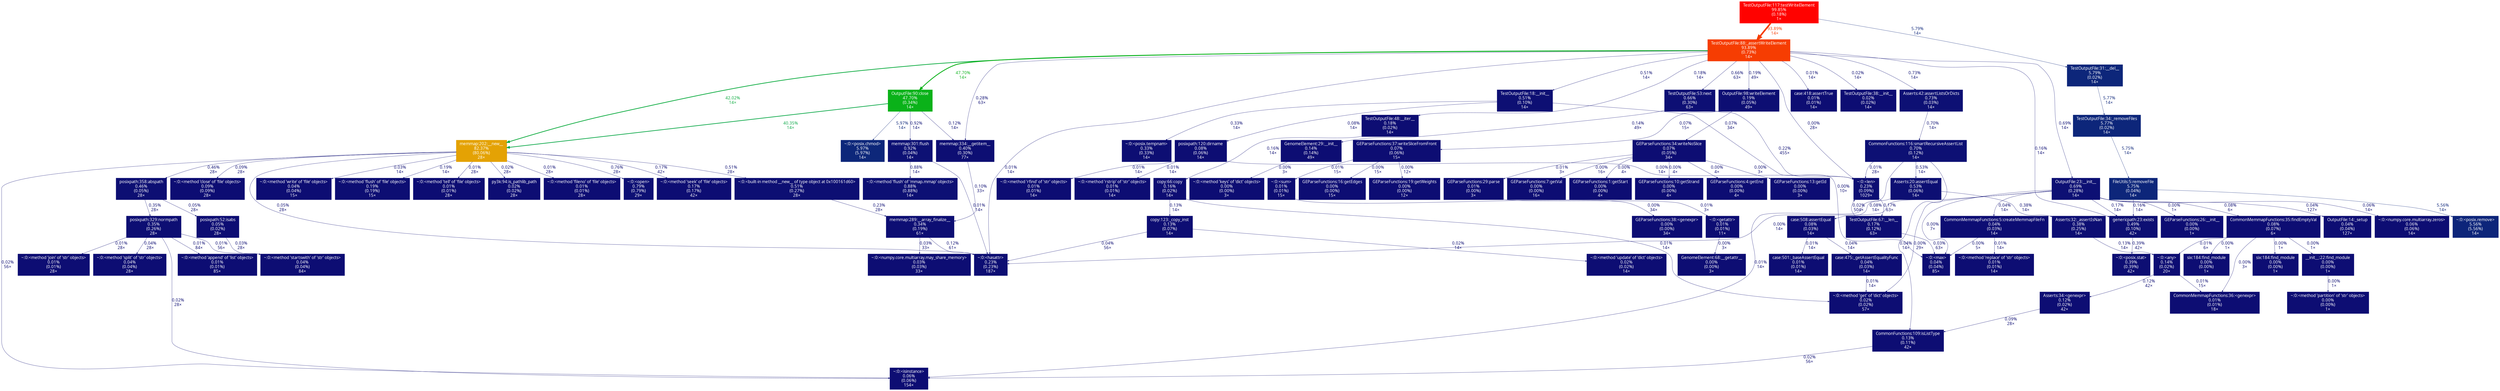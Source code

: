 digraph {
	graph [fontname=vera, nodesep=0.125, ranksep=0.25];
	node [fontcolor=white, fontname=vera, height=0, shape=box, style=filled, width=0];
	edge [fontname=vera];
	0 [color="#0d0d73", fontcolor="#ffffff", fontsize="10.00", label="posixpath:52:isabs\n0.05%\n(0.02%)\n28×", tooltip="/Users/sveinugu/miniconda2/lib/python2.7/posixpath.py"];
	0 -> 116 [arrowsize="0.35", color="#0d0d73", fontcolor="#0d0d73", fontsize="10.00", label="0.03%\n28×", labeldistance="0.50", penwidth="0.50"];
	1 [color="#0d0f73", fontcolor="#ffffff", fontsize="10.00", label="posixpath:358:abspath\n0.46%\n(0.05%)\n28×", tooltip="/Users/sveinugu/miniconda2/lib/python2.7/posixpath.py"];
	1 -> 0 [arrowsize="0.35", color="#0d0d73", fontcolor="#0d0d73", fontsize="10.00", label="0.05%\n28×", labeldistance="0.50", penwidth="0.50"];
	1 -> 7 [arrowsize="0.35", color="#0d0e73", fontcolor="#0d0e73", fontsize="10.00", label="0.35%\n28×", labeldistance="0.50", penwidth="0.50"];
	2 [color="#0d0d73", fontcolor="#ffffff", fontsize="10.00", label="~:0:<method 'fileno' of 'file' objects>\n0.01%\n(0.01%)\n28×", tooltip="~"];
	3 [color="#e4a204", fontcolor="#ffffff", fontsize="10.00", label="memmap:202:__new__\n82.37%\n(80.06%)\n28×", tooltip="/Users/sveinugu/miniconda2/lib/python2.7/site-packages/numpy/core/memmap.py"];
	3 -> 1 [arrowsize="0.35", color="#0d0f73", fontcolor="#0d0f73", fontsize="10.00", label="0.46%\n28×", labeldistance="0.50", penwidth="0.50"];
	3 -> 2 [arrowsize="0.35", color="#0d0d73", fontcolor="#0d0d73", fontsize="10.00", label="0.01%\n28×", labeldistance="0.50", penwidth="0.50"];
	3 -> 34 [arrowsize="0.35", color="#0d1074", fontcolor="#0d1074", fontsize="10.00", label="0.76%\n28×", labeldistance="0.50", penwidth="0.50"];
	3 -> 42 [arrowsize="0.35", color="#0d0d73", fontcolor="#0d0d73", fontsize="10.00", label="0.01%\n28×", labeldistance="0.50", penwidth="0.50"];
	3 -> 57 [arrowsize="0.35", color="#0d0d73", fontcolor="#0d0d73", fontsize="10.00", label="0.02%\n28×", labeldistance="0.50", penwidth="0.50"];
	3 -> 62 [arrowsize="0.35", color="#0d0f73", fontcolor="#0d0f73", fontsize="10.00", label="0.51%\n28×", labeldistance="0.50", penwidth="0.50"];
	3 -> 82 [arrowsize="0.35", color="#0d0d73", fontcolor="#0d0d73", fontsize="10.00", label="0.17%\n42×", labeldistance="0.50", penwidth="0.50"];
	3 -> 92 [arrowsize="0.35", color="#0d0d73", fontcolor="#0d0d73", fontsize="10.00", label="0.05%\n28×", labeldistance="0.50", penwidth="0.50"];
	3 -> 105 [arrowsize="0.35", color="#0d0d73", fontcolor="#0d0d73", fontsize="10.00", label="0.09%\n28×", labeldistance="0.50", penwidth="0.50"];
	3 -> 107 [arrowsize="0.35", color="#0d0d73", fontcolor="#0d0d73", fontsize="10.00", label="0.02%\n56×", labeldistance="0.50", penwidth="0.50"];
	3 -> 110 [arrowsize="0.35", color="#0d0d73", fontcolor="#0d0d73", fontsize="10.00", label="0.03%\n14×", labeldistance="0.50", penwidth="0.50"];
	3 -> 112 [arrowsize="0.35", color="#0d0e73", fontcolor="#0d0e73", fontsize="10.00", label="0.19%\n14×", labeldistance="0.50", penwidth="0.50"];
	4 [color="#0d267a", fontcolor="#ffffff", fontsize="10.00", label="FileUtils:5:removeFile\n5.75%\n(0.04%)\n14×", tooltip="/Users/sveinugu/PycharmProjects/gtrackcore/gtrackcore/test/common/FileUtils.py"];
	4 -> 75 [arrowsize="0.35", color="#0d0d73", fontcolor="#0d0d73", fontsize="10.00", label="0.16%\n14×", labeldistance="0.50", penwidth="0.50"];
	4 -> 106 [arrowsize="0.35", color="#0d257a", fontcolor="#0d257a", fontsize="10.00", label="5.56%\n14×", labeldistance="0.50", penwidth="0.50"];
	5 [color="#0d267a", fontcolor="#ffffff", fontsize="10.00", label="TestOutputFile:34:_removeFiles\n5.77%\n(0.02%)\n14×", tooltip="/Users/sveinugu/PycharmProjects/gtrackcore/gtrackcore/test/memmap/TestOutputFile.py"];
	5 -> 4 [arrowsize="0.35", color="#0d267a", fontcolor="#0d267a", fontsize="10.00", label="5.75%\n14×", labeldistance="0.50", penwidth="0.50"];
	6 [color="#0d0d73", fontcolor="#ffffff", fontsize="10.00", label="~:0:<method 'split' of 'str' objects>\n0.04%\n(0.04%)\n28×", tooltip="~"];
	7 [color="#0d0e73", fontcolor="#ffffff", fontsize="10.00", label="posixpath:329:normpath\n0.35%\n(0.26%)\n28×", tooltip="/Users/sveinugu/miniconda2/lib/python2.7/posixpath.py"];
	7 -> 6 [arrowsize="0.35", color="#0d0d73", fontcolor="#0d0d73", fontsize="10.00", label="0.04%\n28×", labeldistance="0.50", penwidth="0.50"];
	7 -> 95 [arrowsize="0.35", color="#0d0d73", fontcolor="#0d0d73", fontsize="10.00", label="0.01%\n84×", labeldistance="0.50", penwidth="0.50"];
	7 -> 104 [arrowsize="0.35", color="#0d0d73", fontcolor="#0d0d73", fontsize="10.00", label="0.01%\n28×", labeldistance="0.50", penwidth="0.50"];
	7 -> 107 [arrowsize="0.35", color="#0d0d73", fontcolor="#0d0d73", fontsize="10.00", label="0.02%\n28×", labeldistance="0.50", penwidth="0.50"];
	7 -> 116 [arrowsize="0.35", color="#0d0d73", fontcolor="#0d0d73", fontsize="10.00", label="0.01%\n56×", labeldistance="0.50", penwidth="0.50"];
	8 [color="#0d0d73", fontcolor="#ffffff", fontsize="10.00", label="GenomeElement:68:__getattr__\n0.00%\n(0.00%)\n3×", tooltip="/Users/sveinugu/PycharmProjects/gtrackcore/gtrackcore/input/core/GenomeElement.py"];
	9 [color="#0d0d73", fontcolor="#ffffff", fontsize="10.00", label="~:0:<getattr>\n0.01%\n(0.01%)\n11×", tooltip="~"];
	9 -> 8 [arrowsize="0.35", color="#0d0d73", fontcolor="#0d0d73", fontsize="10.00", label="0.00%\n3×", labeldistance="0.50", penwidth="0.50"];
	10 [color="#0d0d73", fontcolor="#ffffff", fontsize="10.00", label="__init__:22:find_module\n0.00%\n(0.00%)\n1×", tooltip="/Users/sveinugu/miniconda2/lib/python2.7/site-packages/setuptools-23.0.0-py2.7.egg/pkg_resources/extern/__init__.py"];
	10 -> 18 [arrowsize="0.35", color="#0d0d73", fontcolor="#0d0d73", fontsize="10.00", label="0.00%\n1×", labeldistance="0.50", penwidth="0.50"];
	11 [color="#0d0d73", fontcolor="#ffffff", fontsize="10.00", label="CommonMemmapFunctions:35:findEmptyVal\n0.08%\n(0.07%)\n6×", tooltip="/Users/sveinugu/PycharmProjects/gtrackcore/gtrackcore/track/memmap/CommonMemmapFunctions.py"];
	11 -> 10 [arrowsize="0.35", color="#0d0d73", fontcolor="#0d0d73", fontsize="10.00", label="0.00%\n1×", labeldistance="0.50", penwidth="0.50"];
	11 -> 32 [arrowsize="0.35", color="#0d0d73", fontcolor="#0d0d73", fontsize="10.00", label="0.01%\n6×", labeldistance="0.50", penwidth="0.50"];
	11 -> 41 [arrowsize="0.35", color="#0d0d73", fontcolor="#0d0d73", fontsize="10.00", label="0.00%\n1×", labeldistance="0.50", penwidth="0.50"];
	11 -> 88 [arrowsize="0.35", color="#0d0d73", fontcolor="#0d0d73", fontsize="10.00", label="0.00%\n1×", labeldistance="0.50", penwidth="0.50"];
	11 -> 113 [arrowsize="0.35", color="#0d0d73", fontcolor="#0d0d73", fontsize="10.00", label="0.00%\n3×", labeldistance="0.50", penwidth="0.50"];
	14 [color="#0d0e73", fontcolor="#ffffff", fontsize="10.00", label="~:0:<posix.tempnam>\n0.33%\n(0.33%)\n14×", tooltip="~"];
	15 [color="#0d0f73", fontcolor="#ffffff", fontsize="10.00", label="TestOutputFile:18:__init__\n0.51%\n(0.10%)\n14×", tooltip="/Users/sveinugu/PycharmProjects/gtrackcore/gtrackcore/test/memmap/TestOutputFile.py"];
	15 -> 14 [arrowsize="0.35", color="#0d0e73", fontcolor="#0d0e73", fontsize="10.00", label="0.33%\n14×", labeldistance="0.50", penwidth="0.50"];
	15 -> 72 [arrowsize="0.35", color="#0d0d73", fontcolor="#0d0d73", fontsize="10.00", label="0.00%\n10×", labeldistance="0.50", penwidth="0.50"];
	15 -> 85 [arrowsize="0.35", color="#0d0d73", fontcolor="#0d0d73", fontsize="10.00", label="0.08%\n14×", labeldistance="0.50", penwidth="0.50"];
	16 [color="#0d0f73", fontcolor="#ffffff", fontsize="10.00", label="Asserts:20:assertEqual\n0.53%\n(0.06%)\n14×", tooltip="/Users/sveinugu/PycharmProjects/gtrackcore/gtrackcore/test/common/Asserts.py"];
	16 -> 33 [arrowsize="0.35", color="#0d0e73", fontcolor="#0d0e73", fontsize="10.00", label="0.38%\n14×", labeldistance="0.50", penwidth="0.50"];
	16 -> 66 [arrowsize="0.35", color="#0d0d73", fontcolor="#0d0d73", fontsize="10.00", label="0.08%\n14×", labeldistance="0.50", penwidth="0.50"];
	17 [color="#0d1074", fontcolor="#ffffff", fontsize="10.00", label="CommonFunctions:116:smartRecursiveAssertList\n0.70%\n(0.12%)\n14×", tooltip="/Users/sveinugu/PycharmProjects/gtrackcore/gtrackcore/util/CommonFunctions.py"];
	17 -> 16 [arrowsize="0.35", color="#0d0f73", fontcolor="#0d0f73", fontsize="10.00", label="0.53%\n14×", labeldistance="0.50", penwidth="0.50"];
	17 -> 20 [arrowsize="0.35", color="#0d0d73", fontcolor="#0d0d73", fontsize="10.00", label="0.01%\n28×", labeldistance="0.50", penwidth="0.50"];
	17 -> 93 [arrowsize="0.35", color="#0d0d73", fontcolor="#0d0d73", fontsize="10.00", label="0.04%\n14×", labeldistance="0.50", penwidth="0.50"];
	17 -> 107 [arrowsize="0.35", color="#0d0d73", fontcolor="#0d0d73", fontsize="10.00", label="0.01%\n14×", labeldistance="0.50", penwidth="0.50"];
	18 [color="#0d0d73", fontcolor="#ffffff", fontsize="10.00", label="~:0:<method 'partition' of 'str' objects>\n0.00%\n(0.00%)\n1×", tooltip="~"];
	19 [color="#0d0d73", fontcolor="#ffffff", fontsize="10.00", label="TestOutputFile:67:__len__\n0.17%\n(0.12%)\n63×", tooltip="/Users/sveinugu/PycharmProjects/gtrackcore/gtrackcore/test/memmap/TestOutputFile.py"];
	19 -> 20 [arrowsize="0.35", color="#0d0d73", fontcolor="#0d0d73", fontsize="10.00", label="0.02%\n504×", labeldistance="0.50", penwidth="0.50"];
	19 -> 72 [arrowsize="0.35", color="#0d0d73", fontcolor="#0d0d73", fontsize="10.00", label="0.03%\n63×", labeldistance="0.50", penwidth="0.50"];
	20 [color="#0d0e73", fontcolor="#ffffff", fontsize="10.00", label="~:0:<len>\n0.23%\n(0.09%)\n1029×", tooltip="~"];
	20 -> 19 [arrowsize="0.35", color="#0d0d73", fontcolor="#0d0d73", fontsize="10.00", label="0.17%\n63×", labeldistance="0.50", penwidth="0.50"];
	23 [color="#0d0d73", fontcolor="#ffffff", fontsize="10.00", label="~:0:<numpy.core.multiarray.may_share_memory>\n0.03%\n(0.03%)\n33×", tooltip="~"];
	24 [color="#0d0e73", fontcolor="#ffffff", fontsize="10.00", label="memmap:289:__array_finalize__\n0.34%\n(0.19%)\n61×", tooltip="/Users/sveinugu/miniconda2/lib/python2.7/site-packages/numpy/core/memmap.py"];
	24 -> 23 [arrowsize="0.35", color="#0d0d73", fontcolor="#0d0d73", fontsize="10.00", label="0.03%\n33×", labeldistance="0.50", penwidth="0.50"];
	24 -> 92 [arrowsize="0.35", color="#0d0d73", fontcolor="#0d0d73", fontsize="10.00", label="0.12%\n61×", labeldistance="0.50", penwidth="0.50"];
	27 [color="#0d0d73", fontcolor="#ffffff", fontsize="10.00", label="GenomeElement:29:__init__\n0.14%\n(0.14%)\n49×", tooltip="/Users/sveinugu/PycharmProjects/gtrackcore/gtrackcore/input/core/GenomeElement.py"];
	27 -> 54 [arrowsize="0.35", color="#0d0d73", fontcolor="#0d0d73", fontsize="10.00", label="0.00%\n3×", labeldistance="0.50", penwidth="0.50"];
	28 [color="#0d0f74", fontcolor="#ffffff", fontsize="10.00", label="TestOutputFile:53:next\n0.66%\n(0.30%)\n63×", tooltip="/Users/sveinugu/PycharmProjects/gtrackcore/gtrackcore/test/memmap/TestOutputFile.py"];
	28 -> 20 [arrowsize="0.35", color="#0d0e73", fontcolor="#0d0e73", fontsize="10.00", label="0.22%\n455×", labeldistance="0.50", penwidth="0.50"];
	28 -> 27 [arrowsize="0.35", color="#0d0d73", fontcolor="#0d0d73", fontsize="10.00", label="0.14%\n49×", labeldistance="0.50", penwidth="0.50"];
	32 [color="#0d0d73", fontcolor="#ffffff", fontsize="10.00", label="~:0:<any>\n0.14%\n(0.02%)\n20×", tooltip="~"];
	32 -> 60 [arrowsize="0.35", color="#0d0d73", fontcolor="#0d0d73", fontsize="10.00", label="0.12%\n42×", labeldistance="0.50", penwidth="0.50"];
	32 -> 113 [arrowsize="0.35", color="#0d0d73", fontcolor="#0d0d73", fontsize="10.00", label="0.01%\n15×", labeldistance="0.50", penwidth="0.50"];
	33 [color="#0d0e73", fontcolor="#ffffff", fontsize="10.00", label="Asserts:32:_assertIsNan\n0.38%\n(0.25%)\n14×", tooltip="/Users/sveinugu/PycharmProjects/gtrackcore/gtrackcore/test/common/Asserts.py"];
	33 -> 32 [arrowsize="0.35", color="#0d0d73", fontcolor="#0d0d73", fontsize="10.00", label="0.13%\n14×", labeldistance="0.50", penwidth="0.50"];
	34 [color="#0d1074", fontcolor="#ffffff", fontsize="10.00", label="~:0:<open>\n0.79%\n(0.79%)\n29×", tooltip="~"];
	37 [color="#0d0d73", fontcolor="#ffffff", fontsize="10.00", label="GEParseFunctions:10:getStrand\n0.00%\n(0.00%)\n4×", tooltip="/Users/sveinugu/PycharmProjects/gtrackcore/gtrackcore/preprocess/memmap/GEParseFunctions.py"];
	38 [color="#0d0d73", fontcolor="#ffffff", fontsize="10.00", label="GEParseFunctions:34:writeNoSlice\n0.07%\n(0.05%)\n34×", tooltip="/Users/sveinugu/PycharmProjects/gtrackcore/gtrackcore/preprocess/memmap/GEParseFunctions.py"];
	38 -> 37 [arrowsize="0.35", color="#0d0d73", fontcolor="#0d0d73", fontsize="10.00", label="0.00%\n4×", labeldistance="0.50", penwidth="0.50"];
	38 -> 47 [arrowsize="0.35", color="#0d0d73", fontcolor="#0d0d73", fontsize="10.00", label="0.00%\n4×", labeldistance="0.50", penwidth="0.50"];
	38 -> 71 [arrowsize="0.35", color="#0d0d73", fontcolor="#0d0d73", fontsize="10.00", label="0.00%\n3×", labeldistance="0.50", penwidth="0.50"];
	38 -> 100 [arrowsize="0.35", color="#0d0d73", fontcolor="#0d0d73", fontsize="10.00", label="0.01%\n3×", labeldistance="0.50", penwidth="0.50"];
	38 -> 101 [arrowsize="0.35", color="#0d0d73", fontcolor="#0d0d73", fontsize="10.00", label="0.00%\n16×", labeldistance="0.50", penwidth="0.50"];
	38 -> 111 [arrowsize="0.35", color="#0d0d73", fontcolor="#0d0d73", fontsize="10.00", label="0.00%\n4×", labeldistance="0.50", penwidth="0.50"];
	39 [color="#0ab219", fontcolor="#ffffff", fontsize="10.00", label="OutputFile:90:close\n47.70%\n(0.34%)\n14×", tooltip="/Users/sveinugu/PycharmProjects/gtrackcore/gtrackcore/preprocess/memmap/OutputFile.py"];
	39 -> 3 [arrowsize="0.64", color="#0ba848", fontcolor="#0ba848", fontsize="10.00", label="40.35%\n14×", labeldistance="1.61", penwidth="1.61"];
	39 -> 51 [arrowsize="0.35", color="#0d1174", fontcolor="#0d1174", fontsize="10.00", label="0.92%\n14×", labeldistance="0.50", penwidth="0.50"];
	39 -> 53 [arrowsize="0.35", color="#0d277a", fontcolor="#0d277a", fontsize="10.00", label="5.97%\n14×", labeldistance="0.50", penwidth="0.50"];
	39 -> 63 [arrowsize="0.35", color="#0d0d73", fontcolor="#0d0d73", fontsize="10.00", label="0.12%\n14×", labeldistance="0.50", penwidth="0.50"];
	40 [color="#f63d02", fontcolor="#ffffff", fontsize="10.00", label="TestOutputFile:88:_assertWriteElement\n93.89%\n(0.73%)\n14×", tooltip="/Users/sveinugu/PycharmProjects/gtrackcore/gtrackcore/test/memmap/TestOutputFile.py"];
	40 -> 3 [arrowsize="0.65", color="#0aab3e", fontcolor="#0aab3e", fontsize="10.00", label="42.02%\n14×", labeldistance="1.68", penwidth="1.68"];
	40 -> 15 [arrowsize="0.35", color="#0d0f73", fontcolor="#0d0f73", fontsize="10.00", label="0.51%\n14×", labeldistance="0.50", penwidth="0.50"];
	40 -> 20 [arrowsize="0.35", color="#0d0d73", fontcolor="#0d0d73", fontsize="10.00", label="0.00%\n28×", labeldistance="0.50", penwidth="0.50"];
	40 -> 28 [arrowsize="0.35", color="#0d0f74", fontcolor="#0d0f74", fontsize="10.00", label="0.66%\n63×", labeldistance="0.50", penwidth="0.50"];
	40 -> 39 [arrowsize="0.69", color="#0ab219", fontcolor="#0ab219", fontsize="10.00", label="47.70%\n14×", labeldistance="1.91", penwidth="1.91"];
	40 -> 44 [arrowsize="0.35", color="#0d1074", fontcolor="#0d1074", fontsize="10.00", label="0.69%\n14×", labeldistance="0.50", penwidth="0.50"];
	40 -> 52 [arrowsize="0.35", color="#0d0d73", fontcolor="#0d0d73", fontsize="10.00", label="0.18%\n14×", labeldistance="0.50", penwidth="0.50"];
	40 -> 63 [arrowsize="0.35", color="#0d0e73", fontcolor="#0d0e73", fontsize="10.00", label="0.28%\n63×", labeldistance="0.50", penwidth="0.50"];
	40 -> 75 [arrowsize="0.35", color="#0d0d73", fontcolor="#0d0d73", fontsize="10.00", label="0.16%\n14×", labeldistance="0.50", penwidth="0.50"];
	40 -> 76 [arrowsize="0.35", color="#0d0d73", fontcolor="#0d0d73", fontsize="10.00", label="0.01%\n14×", labeldistance="0.50", penwidth="0.50"];
	40 -> 77 [arrowsize="0.35", color="#0d0d73", fontcolor="#0d0d73", fontsize="10.00", label="0.02%\n14×", labeldistance="0.50", penwidth="0.50"];
	40 -> 91 [arrowsize="0.35", color="#0d0e73", fontcolor="#0d0e73", fontsize="10.00", label="0.19%\n49×", labeldistance="0.50", penwidth="0.50"];
	40 -> 92 [arrowsize="0.35", color="#0d0d73", fontcolor="#0d0d73", fontsize="10.00", label="0.01%\n14×", labeldistance="0.50", penwidth="0.50"];
	40 -> 114 [arrowsize="0.35", color="#0d1074", fontcolor="#0d1074", fontsize="10.00", label="0.73%\n14×", labeldistance="0.50", penwidth="0.50"];
	41 [color="#0d0d73", fontcolor="#ffffff", fontsize="10.00", label="six:184:find_module\n0.00%\n(0.00%)\n1×", tooltip="/Users/sveinugu/miniconda2/lib/python2.7/site-packages/six.py"];
	42 [color="#0d0d73", fontcolor="#ffffff", fontsize="10.00", label="~:0:<method 'tell' of 'file' objects>\n0.01%\n(0.01%)\n28×", tooltip="~"];
	43 [color="#ff0200", fontcolor="#ffffff", fontsize="10.00", label="TestOutputFile:117:testWriteElement\n99.85%\n(0.18%)\n1×", tooltip="/Users/sveinugu/PycharmProjects/gtrackcore/gtrackcore/test/memmap/TestOutputFile.py"];
	43 -> 40 [arrowsize="0.97", color="#f63d02", fontcolor="#f63d02", fontsize="10.00", label="93.89%\n14×", labeldistance="3.76", penwidth="3.76"];
	43 -> 69 [arrowsize="0.35", color="#0d267a", fontcolor="#0d267a", fontsize="10.00", label="5.79%\n14×", labeldistance="0.50", penwidth="0.50"];
	44 [color="#0d1074", fontcolor="#ffffff", fontsize="10.00", label="OutputFile:23:__init__\n0.69%\n(0.28%)\n14×", tooltip="/Users/sveinugu/PycharmProjects/gtrackcore/gtrackcore/preprocess/memmap/OutputFile.py"];
	44 -> 11 [arrowsize="0.35", color="#0d0d73", fontcolor="#0d0d73", fontsize="10.00", label="0.08%\n6×", labeldistance="0.50", penwidth="0.50"];
	44 -> 59 [arrowsize="0.35", color="#0d0d73", fontcolor="#0d0d73", fontsize="10.00", label="0.04%\n14×", labeldistance="0.50", penwidth="0.50"];
	44 -> 61 [arrowsize="0.35", color="#0d0d73", fontcolor="#0d0d73", fontsize="10.00", label="0.04%\n127×", labeldistance="0.50", penwidth="0.50"];
	44 -> 72 [arrowsize="0.35", color="#0d0d73", fontcolor="#0d0d73", fontsize="10.00", label="0.00%\n7×", labeldistance="0.50", penwidth="0.50"];
	44 -> 75 [arrowsize="0.35", color="#0d0d73", fontcolor="#0d0d73", fontsize="10.00", label="0.17%\n14×", labeldistance="0.50", penwidth="0.50"];
	44 -> 81 [arrowsize="0.35", color="#0d0d73", fontcolor="#0d0d73", fontsize="10.00", label="0.00%\n29×", labeldistance="0.50", penwidth="0.50"];
	44 -> 86 [arrowsize="0.35", color="#0d0d73", fontcolor="#0d0d73", fontsize="10.00", label="0.06%\n14×", labeldistance="0.50", penwidth="0.50"];
	44 -> 92 [arrowsize="0.35", color="#0d0d73", fontcolor="#0d0d73", fontsize="10.00", label="0.00%\n14×", labeldistance="0.50", penwidth="0.50"];
	44 -> 103 [arrowsize="0.35", color="#0d0d73", fontcolor="#0d0d73", fontsize="10.00", label="0.00%\n1×", labeldistance="0.50", penwidth="0.50"];
	45 [color="#0d0d73", fontcolor="#ffffff", fontsize="10.00", label="GEParseFunctions:16:getEdges\n0.00%\n(0.00%)\n15×", tooltip="/Users/sveinugu/PycharmProjects/gtrackcore/gtrackcore/preprocess/memmap/GEParseFunctions.py"];
	46 [color="#0d0d73", fontcolor="#ffffff", fontsize="10.00", label="GEParseFunctions:37:writeSliceFromFront\n0.07%\n(0.06%)\n15×", tooltip="/Users/sveinugu/PycharmProjects/gtrackcore/gtrackcore/preprocess/memmap/GEParseFunctions.py"];
	46 -> 45 [arrowsize="0.35", color="#0d0d73", fontcolor="#0d0d73", fontsize="10.00", label="0.00%\n15×", labeldistance="0.50", penwidth="0.50"];
	46 -> 64 [arrowsize="0.35", color="#0d0d73", fontcolor="#0d0d73", fontsize="10.00", label="0.00%\n12×", labeldistance="0.50", penwidth="0.50"];
	46 -> 68 [arrowsize="0.35", color="#0d0d73", fontcolor="#0d0d73", fontsize="10.00", label="0.01%\n15×", labeldistance="0.50", penwidth="0.50"];
	47 [color="#0d0d73", fontcolor="#ffffff", fontsize="10.00", label="GEParseFunctions:4:getEnd\n0.00%\n(0.00%)\n4×", tooltip="/Users/sveinugu/PycharmProjects/gtrackcore/gtrackcore/preprocess/memmap/GEParseFunctions.py"];
	49 [color="#0d0d73", fontcolor="#ffffff", fontsize="10.00", label="copy:123:_copy_inst\n0.13%\n(0.07%)\n14×", tooltip="/Users/sveinugu/miniconda2/lib/python2.7/copy.py"];
	49 -> 92 [arrowsize="0.35", color="#0d0d73", fontcolor="#0d0d73", fontsize="10.00", label="0.04%\n56×", labeldistance="0.50", penwidth="0.50"];
	49 -> 99 [arrowsize="0.35", color="#0d0d73", fontcolor="#0d0d73", fontsize="10.00", label="0.02%\n14×", labeldistance="0.50", penwidth="0.50"];
	50 [color="#0d0d73", fontcolor="#ffffff", fontsize="10.00", label="copy:66:copy\n0.16%\n(0.02%)\n14×", tooltip="/Users/sveinugu/miniconda2/lib/python2.7/copy.py"];
	50 -> 49 [arrowsize="0.35", color="#0d0d73", fontcolor="#0d0d73", fontsize="10.00", label="0.13%\n14×", labeldistance="0.50", penwidth="0.50"];
	50 -> 81 [arrowsize="0.35", color="#0d0d73", fontcolor="#0d0d73", fontsize="10.00", label="0.01%\n14×", labeldistance="0.50", penwidth="0.50"];
	51 [color="#0d1174", fontcolor="#ffffff", fontsize="10.00", label="memmap:301:flush\n0.92%\n(0.04%)\n14×", tooltip="/Users/sveinugu/miniconda2/lib/python2.7/site-packages/numpy/core/memmap.py"];
	51 -> 90 [arrowsize="0.35", color="#0d1074", fontcolor="#0d1074", fontsize="10.00", label="0.88%\n14×", labeldistance="0.50", penwidth="0.50"];
	51 -> 92 [arrowsize="0.35", color="#0d0d73", fontcolor="#0d0d73", fontsize="10.00", label="0.01%\n14×", labeldistance="0.50", penwidth="0.50"];
	52 [color="#0d0d73", fontcolor="#ffffff", fontsize="10.00", label="TestOutputFile:48:__iter__\n0.18%\n(0.02%)\n14×", tooltip="/Users/sveinugu/PycharmProjects/gtrackcore/gtrackcore/test/memmap/TestOutputFile.py"];
	52 -> 50 [arrowsize="0.35", color="#0d0d73", fontcolor="#0d0d73", fontsize="10.00", label="0.16%\n14×", labeldistance="0.50", penwidth="0.50"];
	53 [color="#0d277a", fontcolor="#ffffff", fontsize="10.00", label="~:0:<posix.chmod>\n5.97%\n(5.97%)\n14×", tooltip="~"];
	54 [color="#0d0d73", fontcolor="#ffffff", fontsize="10.00", label="~:0:<method 'keys' of 'dict' objects>\n0.00%\n(0.00%)\n3×", tooltip="~"];
	57 [color="#0d0d73", fontcolor="#ffffff", fontsize="10.00", label="py3k:94:is_pathlib_path\n0.02%\n(0.02%)\n28×", tooltip="/Users/sveinugu/miniconda2/lib/python2.7/site-packages/numpy/compat/py3k.py"];
	58 [color="#0d0d73", fontcolor="#ffffff", fontsize="10.00", label="~:0:<method 'replace' of 'str' objects>\n0.01%\n(0.01%)\n14×", tooltip="~"];
	59 [color="#0d0d73", fontcolor="#ffffff", fontsize="10.00", label="CommonMemmapFunctions:5:createMemmapFileFn\n0.04%\n(0.03%)\n14×", tooltip="/Users/sveinugu/PycharmProjects/gtrackcore/gtrackcore/track/memmap/CommonMemmapFunctions.py"];
	59 -> 58 [arrowsize="0.35", color="#0d0d73", fontcolor="#0d0d73", fontsize="10.00", label="0.01%\n14×", labeldistance="0.50", penwidth="0.50"];
	59 -> 72 [arrowsize="0.35", color="#0d0d73", fontcolor="#0d0d73", fontsize="10.00", label="0.00%\n5×", labeldistance="0.50", penwidth="0.50"];
	60 [color="#0d0d73", fontcolor="#ffffff", fontsize="10.00", label="Asserts:34:<genexpr>\n0.12%\n(0.02%)\n42×", tooltip="/Users/sveinugu/PycharmProjects/gtrackcore/gtrackcore/test/common/Asserts.py"];
	60 -> 93 [arrowsize="0.35", color="#0d0d73", fontcolor="#0d0d73", fontsize="10.00", label="0.09%\n28×", labeldistance="0.50", penwidth="0.50"];
	61 [color="#0d0d73", fontcolor="#ffffff", fontsize="10.00", label="OutputFile:14:_setup\n0.04%\n(0.04%)\n127×", tooltip="/Users/sveinugu/PycharmProjects/gtrackcore/gtrackcore/preprocess/memmap/OutputFile.py"];
	62 [color="#0d0f73", fontcolor="#ffffff", fontsize="10.00", label="~:0:<built-in method __new__ of type object at 0x100161d60>\n0.51%\n(0.27%)\n28×", tooltip="~"];
	62 -> 24 [arrowsize="0.35", color="#0d0e73", fontcolor="#0d0e73", fontsize="10.00", label="0.23%\n28×", labeldistance="0.50", penwidth="0.50"];
	63 [color="#0d0e73", fontcolor="#ffffff", fontsize="10.00", label="memmap:334:__getitem__\n0.40%\n(0.30%)\n77×", tooltip="/Users/sveinugu/miniconda2/lib/python2.7/site-packages/numpy/core/memmap.py"];
	63 -> 24 [arrowsize="0.35", color="#0d0d73", fontcolor="#0d0d73", fontsize="10.00", label="0.10%\n33×", labeldistance="0.50", penwidth="0.50"];
	64 [color="#0d0d73", fontcolor="#ffffff", fontsize="10.00", label="GEParseFunctions:19:getWeights\n0.00%\n(0.00%)\n12×", tooltip="/Users/sveinugu/PycharmProjects/gtrackcore/gtrackcore/preprocess/memmap/GEParseFunctions.py"];
	65 [color="#0d0d73", fontcolor="#ffffff", fontsize="10.00", label="case:475:_getAssertEqualityFunc\n0.04%\n(0.03%)\n14×", tooltip="/Users/sveinugu/miniconda2/lib/python2.7/unittest/case.py"];
	65 -> 81 [arrowsize="0.35", color="#0d0d73", fontcolor="#0d0d73", fontsize="10.00", label="0.01%\n14×", labeldistance="0.50", penwidth="0.50"];
	66 [color="#0d0d73", fontcolor="#ffffff", fontsize="10.00", label="case:508:assertEqual\n0.08%\n(0.03%)\n14×", tooltip="/Users/sveinugu/miniconda2/lib/python2.7/unittest/case.py"];
	66 -> 65 [arrowsize="0.35", color="#0d0d73", fontcolor="#0d0d73", fontsize="10.00", label="0.04%\n14×", labeldistance="0.50", penwidth="0.50"];
	66 -> 87 [arrowsize="0.35", color="#0d0d73", fontcolor="#0d0d73", fontsize="10.00", label="0.01%\n14×", labeldistance="0.50", penwidth="0.50"];
	67 [color="#0d0d73", fontcolor="#ffffff", fontsize="10.00", label="GEParseFunctions:38:<genexpr>\n0.00%\n(0.00%)\n34×", tooltip="/Users/sveinugu/PycharmProjects/gtrackcore/gtrackcore/preprocess/memmap/GEParseFunctions.py"];
	68 [color="#0d0d73", fontcolor="#ffffff", fontsize="10.00", label="~:0:<sum>\n0.01%\n(0.01%)\n15×", tooltip="~"];
	68 -> 67 [arrowsize="0.35", color="#0d0d73", fontcolor="#0d0d73", fontsize="10.00", label="0.00%\n34×", labeldistance="0.50", penwidth="0.50"];
	69 [color="#0d267a", fontcolor="#ffffff", fontsize="10.00", label="TestOutputFile:31:__del__\n5.79%\n(0.02%)\n14×", tooltip="/Users/sveinugu/PycharmProjects/gtrackcore/gtrackcore/test/memmap/TestOutputFile.py"];
	69 -> 5 [arrowsize="0.35", color="#0d267a", fontcolor="#0d267a", fontsize="10.00", label="5.77%\n14×", labeldistance="0.50", penwidth="0.50"];
	71 [color="#0d0d73", fontcolor="#ffffff", fontsize="10.00", label="GEParseFunctions:13:getId\n0.00%\n(0.00%)\n3×", tooltip="/Users/sveinugu/PycharmProjects/gtrackcore/gtrackcore/preprocess/memmap/GEParseFunctions.py"];
	72 [color="#0d0d73", fontcolor="#ffffff", fontsize="10.00", label="~:0:<max>\n0.04%\n(0.04%)\n85×", tooltip="~"];
	75 [color="#0d0f73", fontcolor="#ffffff", fontsize="10.00", label="genericpath:23:exists\n0.49%\n(0.10%)\n42×", tooltip="/Users/sveinugu/miniconda2/lib/python2.7/genericpath.py"];
	75 -> 89 [arrowsize="0.35", color="#0d0e73", fontcolor="#0d0e73", fontsize="10.00", label="0.39%\n42×", labeldistance="0.50", penwidth="0.50"];
	76 [color="#0d0d73", fontcolor="#ffffff", fontsize="10.00", label="case:418:assertTrue\n0.01%\n(0.01%)\n14×", tooltip="/Users/sveinugu/miniconda2/lib/python2.7/unittest/case.py"];
	77 [color="#0d0d73", fontcolor="#ffffff", fontsize="10.00", label="TestOutputFile:38:__init__\n0.02%\n(0.02%)\n14×", tooltip="/Users/sveinugu/PycharmProjects/gtrackcore/gtrackcore/test/memmap/TestOutputFile.py"];
	81 [color="#0d0d73", fontcolor="#ffffff", fontsize="10.00", label="~:0:<method 'get' of 'dict' objects>\n0.02%\n(0.02%)\n57×", tooltip="~"];
	82 [color="#0d0d73", fontcolor="#ffffff", fontsize="10.00", label="~:0:<method 'seek' of 'file' objects>\n0.17%\n(0.17%)\n42×", tooltip="~"];
	85 [color="#0d0d73", fontcolor="#ffffff", fontsize="10.00", label="posixpath:120:dirname\n0.08%\n(0.06%)\n14×", tooltip="/Users/sveinugu/miniconda2/lib/python2.7/posixpath.py"];
	85 -> 20 [arrowsize="0.35", color="#0d0d73", fontcolor="#0d0d73", fontsize="10.00", label="0.00%\n14×", labeldistance="0.50", penwidth="0.50"];
	85 -> 94 [arrowsize="0.35", color="#0d0d73", fontcolor="#0d0d73", fontsize="10.00", label="0.01%\n14×", labeldistance="0.50", penwidth="0.50"];
	85 -> 102 [arrowsize="0.35", color="#0d0d73", fontcolor="#0d0d73", fontsize="10.00", label="0.01%\n14×", labeldistance="0.50", penwidth="0.50"];
	86 [color="#0d0d73", fontcolor="#ffffff", fontsize="10.00", label="~:0:<numpy.core.multiarray.zeros>\n0.06%\n(0.06%)\n14×", tooltip="~"];
	87 [color="#0d0d73", fontcolor="#ffffff", fontsize="10.00", label="case:501:_baseAssertEqual\n0.01%\n(0.01%)\n14×", tooltip="/Users/sveinugu/miniconda2/lib/python2.7/unittest/case.py"];
	88 [color="#0d0d73", fontcolor="#ffffff", fontsize="10.00", label="six:184:find_module\n0.00%\n(0.00%)\n1×", tooltip="/Users/sveinugu/miniconda2/lib/python2.7/site-packages/setuptools-23.0.0-py2.7.egg/pkg_resources/_vendor/six.py"];
	89 [color="#0d0e73", fontcolor="#ffffff", fontsize="10.00", label="~:0:<posix.stat>\n0.39%\n(0.39%)\n42×", tooltip="~"];
	90 [color="#0d1074", fontcolor="#ffffff", fontsize="10.00", label="~:0:<method 'flush' of 'mmap.mmap' objects>\n0.88%\n(0.88%)\n14×", tooltip="~"];
	91 [color="#0d0e73", fontcolor="#ffffff", fontsize="10.00", label="OutputFile:98:writeElement\n0.19%\n(0.05%)\n49×", tooltip="/Users/sveinugu/PycharmProjects/gtrackcore/gtrackcore/preprocess/memmap/OutputFile.py"];
	91 -> 38 [arrowsize="0.35", color="#0d0d73", fontcolor="#0d0d73", fontsize="10.00", label="0.07%\n34×", labeldistance="0.50", penwidth="0.50"];
	91 -> 46 [arrowsize="0.35", color="#0d0d73", fontcolor="#0d0d73", fontsize="10.00", label="0.07%\n15×", labeldistance="0.50", penwidth="0.50"];
	92 [color="#0d0e73", fontcolor="#ffffff", fontsize="10.00", label="~:0:<hasattr>\n0.23%\n(0.23%)\n187×", tooltip="~"];
	93 [color="#0d0d73", fontcolor="#ffffff", fontsize="10.00", label="CommonFunctions:109:isListType\n0.13%\n(0.11%)\n42×", tooltip="/Users/sveinugu/PycharmProjects/gtrackcore/gtrackcore/util/CommonFunctions.py"];
	93 -> 107 [arrowsize="0.35", color="#0d0d73", fontcolor="#0d0d73", fontsize="10.00", label="0.02%\n56×", labeldistance="0.50", penwidth="0.50"];
	94 [color="#0d0d73", fontcolor="#ffffff", fontsize="10.00", label="~:0:<method 'rfind' of 'str' objects>\n0.01%\n(0.01%)\n14×", tooltip="~"];
	95 [color="#0d0d73", fontcolor="#ffffff", fontsize="10.00", label="~:0:<method 'append' of 'list' objects>\n0.01%\n(0.01%)\n85×", tooltip="~"];
	99 [color="#0d0d73", fontcolor="#ffffff", fontsize="10.00", label="~:0:<method 'update' of 'dict' objects>\n0.02%\n(0.02%)\n14×", tooltip="~"];
	100 [color="#0d0d73", fontcolor="#ffffff", fontsize="10.00", label="GEParseFunctions:29:parse\n0.01%\n(0.00%)\n3×", tooltip="/Users/sveinugu/PycharmProjects/gtrackcore/gtrackcore/preprocess/memmap/GEParseFunctions.py"];
	100 -> 9 [arrowsize="0.35", color="#0d0d73", fontcolor="#0d0d73", fontsize="10.00", label="0.01%\n3×", labeldistance="0.50", penwidth="0.50"];
	101 [color="#0d0d73", fontcolor="#ffffff", fontsize="10.00", label="GEParseFunctions:7:getVal\n0.00%\n(0.00%)\n16×", tooltip="/Users/sveinugu/PycharmProjects/gtrackcore/gtrackcore/preprocess/memmap/GEParseFunctions.py"];
	102 [color="#0d0d73", fontcolor="#ffffff", fontsize="10.00", label="~:0:<method 'rstrip' of 'str' objects>\n0.01%\n(0.01%)\n14×", tooltip="~"];
	103 [color="#0d0d73", fontcolor="#ffffff", fontsize="10.00", label="GEParseFunctions:26:__init__\n0.00%\n(0.00%)\n1×", tooltip="/Users/sveinugu/PycharmProjects/gtrackcore/gtrackcore/preprocess/memmap/GEParseFunctions.py"];
	104 [color="#0d0d73", fontcolor="#ffffff", fontsize="10.00", label="~:0:<method 'join' of 'str' objects>\n0.01%\n(0.01%)\n28×", tooltip="~"];
	105 [color="#0d0d73", fontcolor="#ffffff", fontsize="10.00", label="~:0:<method 'close' of 'file' objects>\n0.09%\n(0.09%)\n28×", tooltip="~"];
	106 [color="#0d257a", fontcolor="#ffffff", fontsize="10.00", label="~:0:<posix.remove>\n5.56%\n(5.56%)\n14×", tooltip="~"];
	107 [color="#0d0d73", fontcolor="#ffffff", fontsize="10.00", label="~:0:<isinstance>\n0.06%\n(0.06%)\n154×", tooltip="~"];
	110 [color="#0d0d73", fontcolor="#ffffff", fontsize="10.00", label="~:0:<method 'write' of 'file' objects>\n0.04%\n(0.04%)\n15×", tooltip="~"];
	111 [color="#0d0d73", fontcolor="#ffffff", fontsize="10.00", label="GEParseFunctions:1:getStart\n0.00%\n(0.00%)\n4×", tooltip="/Users/sveinugu/PycharmProjects/gtrackcore/gtrackcore/preprocess/memmap/GEParseFunctions.py"];
	112 [color="#0d0e73", fontcolor="#ffffff", fontsize="10.00", label="~:0:<method 'flush' of 'file' objects>\n0.19%\n(0.19%)\n15×", tooltip="~"];
	113 [color="#0d0d73", fontcolor="#ffffff", fontsize="10.00", label="CommonMemmapFunctions:36:<genexpr>\n0.01%\n(0.01%)\n18×", tooltip="/Users/sveinugu/PycharmProjects/gtrackcore/gtrackcore/track/memmap/CommonMemmapFunctions.py"];
	114 [color="#0d1074", fontcolor="#ffffff", fontsize="10.00", label="Asserts:42:assertListsOrDicts\n0.73%\n(0.03%)\n14×", tooltip="/Users/sveinugu/PycharmProjects/gtrackcore/gtrackcore/test/common/Asserts.py"];
	114 -> 17 [arrowsize="0.35", color="#0d1074", fontcolor="#0d1074", fontsize="10.00", label="0.70%\n14×", labeldistance="0.50", penwidth="0.50"];
	116 [color="#0d0d73", fontcolor="#ffffff", fontsize="10.00", label="~:0:<method 'startswith' of 'str' objects>\n0.04%\n(0.04%)\n84×", tooltip="~"];
}
